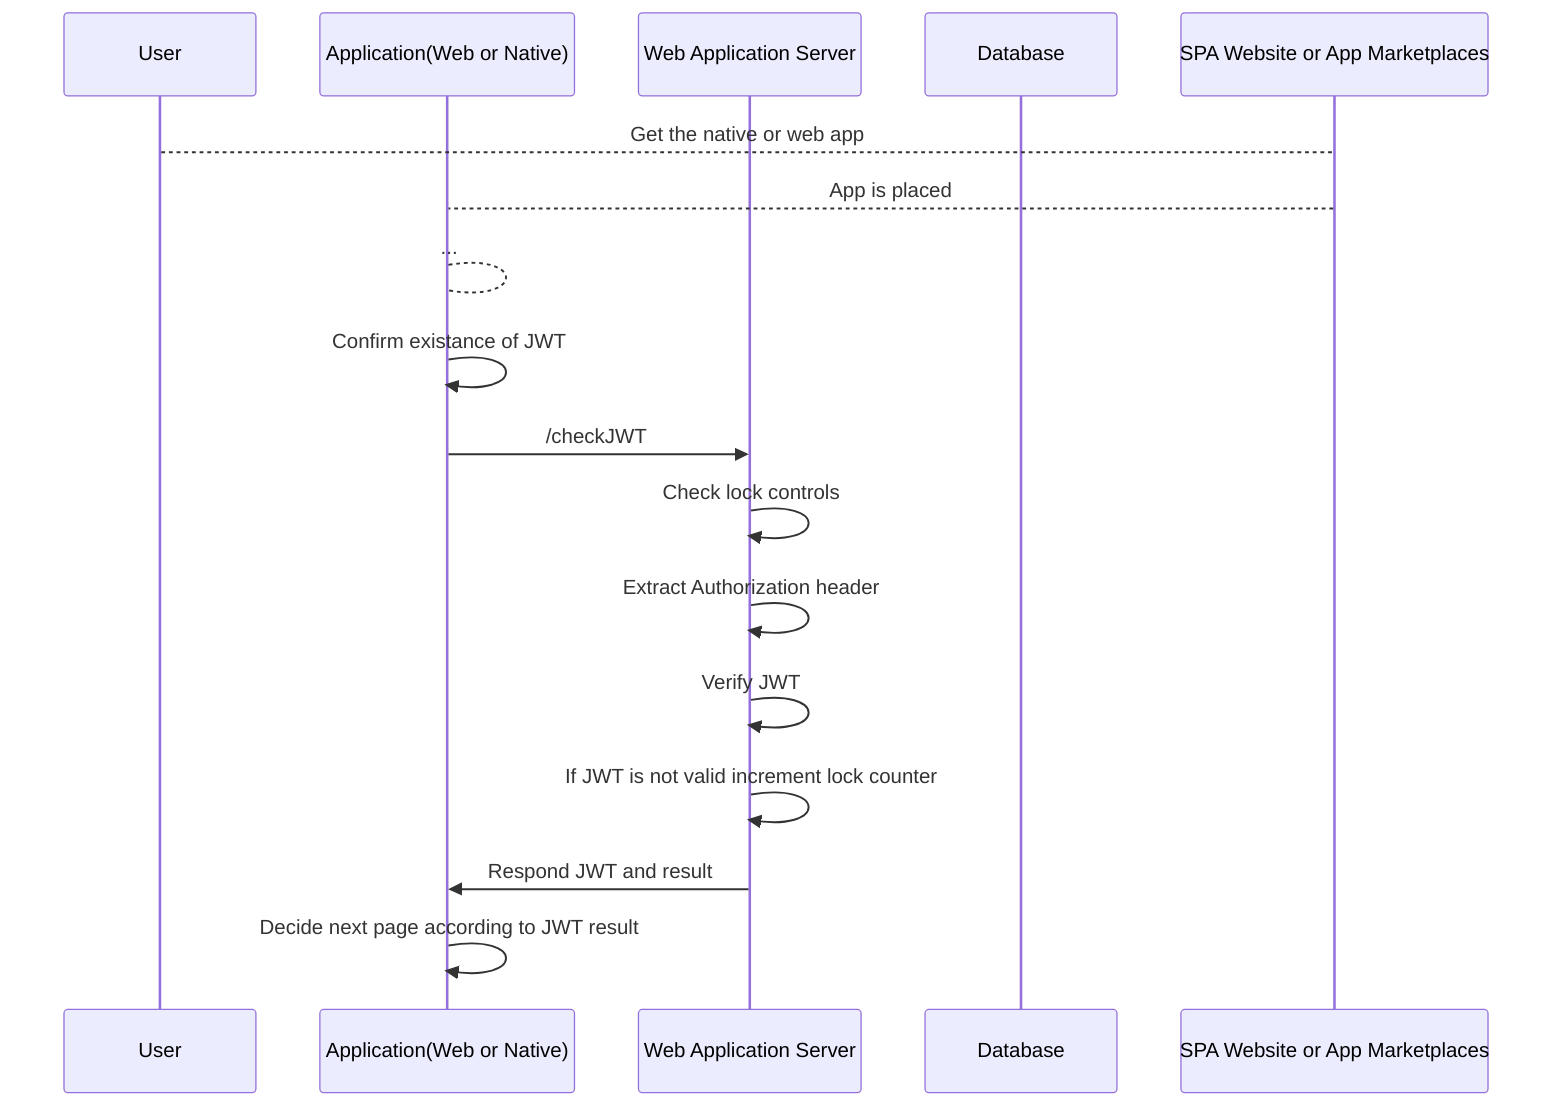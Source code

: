 sequenceDiagram
	Participant User
	Participant Application(Web or Native)
	Participant Web Application Server
	Participant Database
	Participant SPA Website or App Marketplaces
	User --> SPA Website or App Marketplaces: Get the native or web app
	SPA Website or App Marketplaces --> Application(Web or Native): App is placed
	Application(Web or Native) --> Application(Web or Native): ...
	Application(Web or Native) ->> Application(Web or Native): Confirm existance of JWT
	Application(Web or Native) ->> Web Application Server: /checkJWT
	Web Application Server ->> Web Application Server: Check lock controls
	Web Application Server ->> Web Application Server: Extract Authorization header
	Web Application Server ->> Web Application Server: Verify JWT
	Web Application Server ->> Web Application Server: If JWT is not valid increment lock counter
	Web Application Server ->> Application(Web or Native): Respond JWT and result
	Application(Web or Native) ->> Application(Web or Native): Decide next page according to JWT result